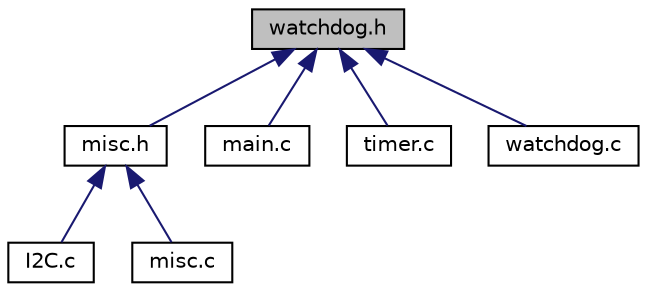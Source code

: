 digraph "watchdog.h"
{
  edge [fontname="Helvetica",fontsize="10",labelfontname="Helvetica",labelfontsize="10"];
  node [fontname="Helvetica",fontsize="10",shape=record];
  Node2 [label="watchdog.h",height=0.2,width=0.4,color="black", fillcolor="grey75", style="filled", fontcolor="black"];
  Node2 -> Node3 [dir="back",color="midnightblue",fontsize="10",style="solid",fontname="Helvetica"];
  Node3 [label="misc.h",height=0.2,width=0.4,color="black", fillcolor="white", style="filled",URL="$d4/d08/misc_8h.html"];
  Node3 -> Node4 [dir="back",color="midnightblue",fontsize="10",style="solid",fontname="Helvetica"];
  Node4 [label="I2C.c",height=0.2,width=0.4,color="black", fillcolor="white", style="filled",URL="$d5/dd6/I2C_8c.html"];
  Node3 -> Node5 [dir="back",color="midnightblue",fontsize="10",style="solid",fontname="Helvetica"];
  Node5 [label="misc.c",height=0.2,width=0.4,color="black", fillcolor="white", style="filled",URL="$d0/ddb/misc_8c.html"];
  Node2 -> Node6 [dir="back",color="midnightblue",fontsize="10",style="solid",fontname="Helvetica"];
  Node6 [label="main.c",height=0.2,width=0.4,color="black", fillcolor="white", style="filled",URL="$d0/d29/main_8c.html",tooltip="Main MCU and peripherals configuration. "];
  Node2 -> Node7 [dir="back",color="midnightblue",fontsize="10",style="solid",fontname="Helvetica"];
  Node7 [label="timer.c",height=0.2,width=0.4,color="black", fillcolor="white", style="filled",URL="$df/d41/timer_8c.html"];
  Node2 -> Node8 [dir="back",color="midnightblue",fontsize="10",style="solid",fontname="Helvetica"];
  Node8 [label="watchdog.c",height=0.2,width=0.4,color="black", fillcolor="white", style="filled",URL="$d6/d88/watchdog_8c.html"];
}
